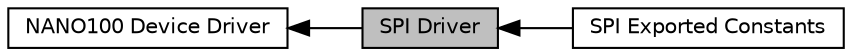 digraph "SPI Driver"
{
  edge [fontname="Helvetica",fontsize="10",labelfontname="Helvetica",labelfontsize="10"];
  node [fontname="Helvetica",fontsize="10",shape=box];
  rankdir=LR;
  Node2 [label="NANO100 Device Driver",height=0.2,width=0.4,color="black", fillcolor="white", style="filled",URL="$d5/d3c/group___n_a_n_o100___device___driver.html",tooltip=" "];
  Node1 [label="SPI Driver",height=0.2,width=0.4,color="black", fillcolor="grey75", style="filled", fontcolor="black",tooltip=" "];
  Node3 [label="SPI Exported Constants",height=0.2,width=0.4,color="black", fillcolor="white", style="filled",URL="$d8/dd1/group___n_a_n_o100___s_p_i___e_x_p_o_r_t_e_d___c_o_n_s_t_a_n_t_s.html",tooltip=" "];
  Node2->Node1 [shape=plaintext, dir="back", style="solid"];
  Node1->Node3 [shape=plaintext, dir="back", style="solid"];
}
